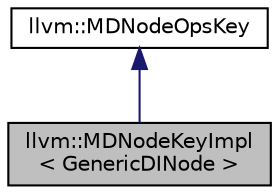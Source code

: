 digraph "llvm::MDNodeKeyImpl&lt; GenericDINode &gt;"
{
 // LATEX_PDF_SIZE
  bgcolor="transparent";
  edge [fontname="Helvetica",fontsize="10",labelfontname="Helvetica",labelfontsize="10"];
  node [fontname="Helvetica",fontsize="10",shape="box"];
  Node1 [label="llvm::MDNodeKeyImpl\l\< GenericDINode \>",height=0.2,width=0.4,color="black", fillcolor="grey75", style="filled", fontcolor="black",tooltip="DenseMapInfo for GenericDINode."];
  Node2 -> Node1 [dir="back",color="midnightblue",fontsize="10",style="solid",fontname="Helvetica"];
  Node2 [label="llvm::MDNodeOpsKey",height=0.2,width=0.4,color="black",URL="$classllvm_1_1MDNodeOpsKey.html",tooltip="Structure for hashing arbitrary MDNode operands."];
}
